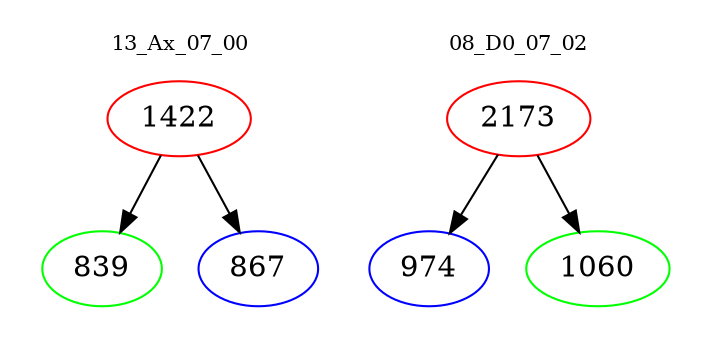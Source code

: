 digraph{
subgraph cluster_0 {
color = white
label = "13_Ax_07_00";
fontsize=10;
T0_1422 [label="1422", color="red"]
T0_1422 -> T0_839 [color="black"]
T0_839 [label="839", color="green"]
T0_1422 -> T0_867 [color="black"]
T0_867 [label="867", color="blue"]
}
subgraph cluster_1 {
color = white
label = "08_D0_07_02";
fontsize=10;
T1_2173 [label="2173", color="red"]
T1_2173 -> T1_974 [color="black"]
T1_974 [label="974", color="blue"]
T1_2173 -> T1_1060 [color="black"]
T1_1060 [label="1060", color="green"]
}
}
